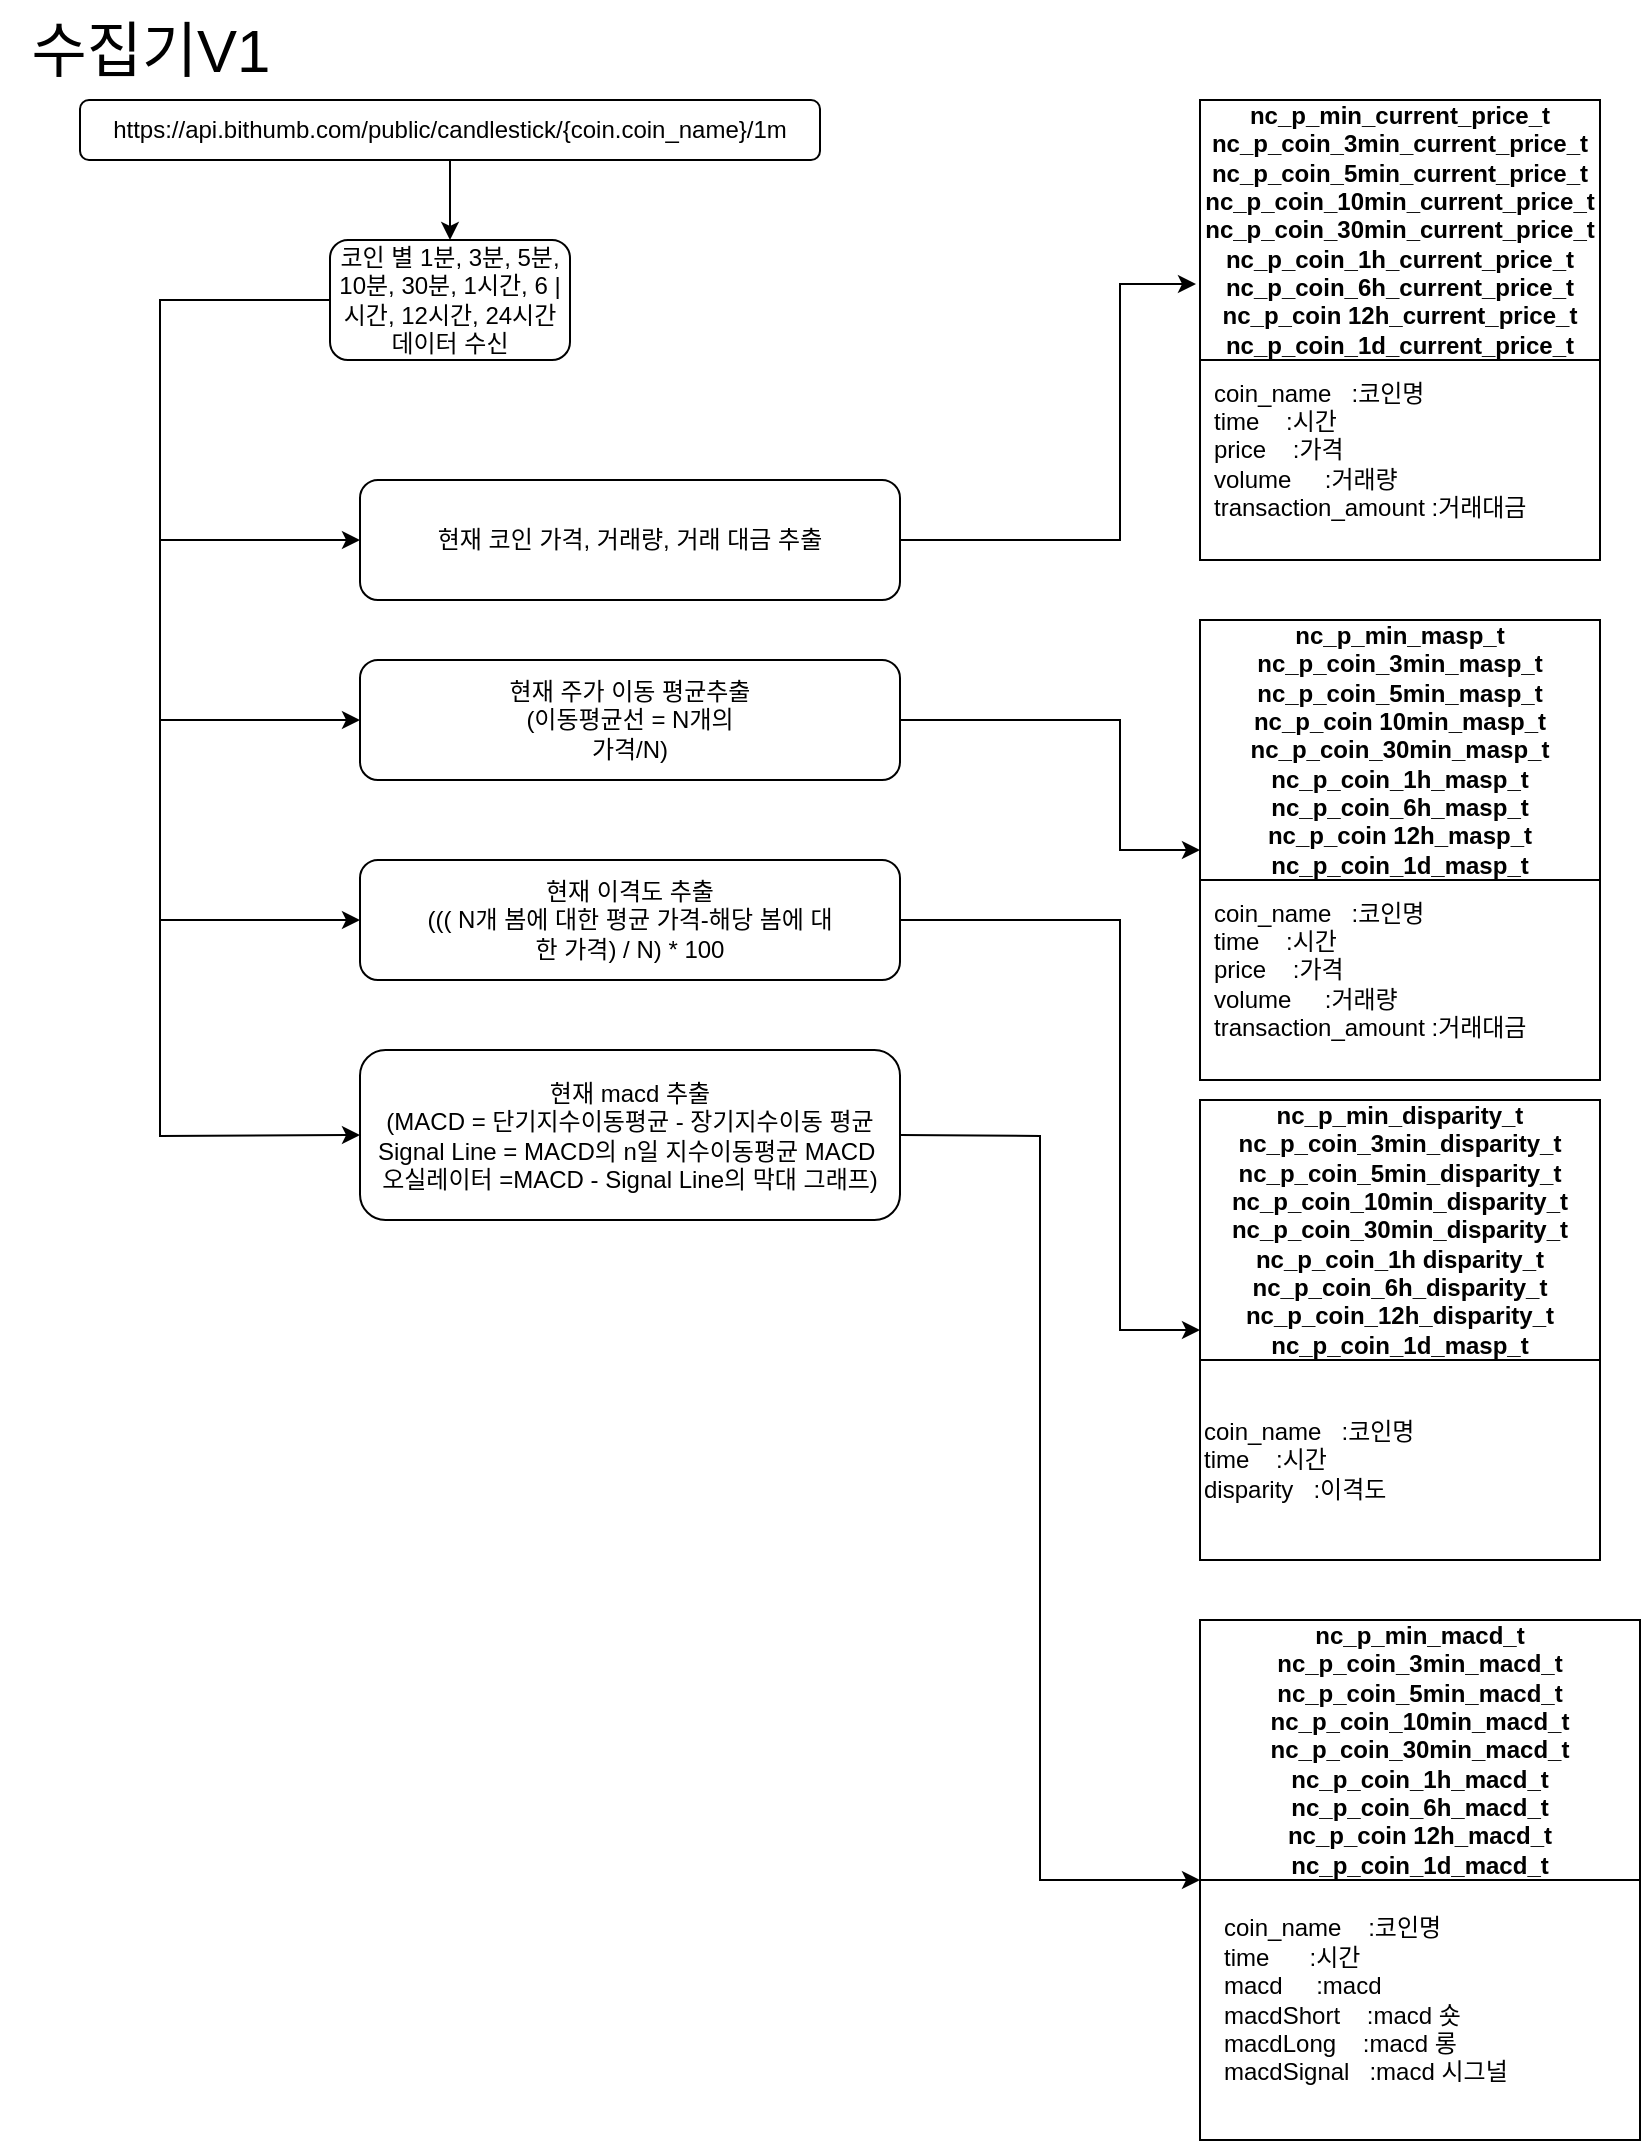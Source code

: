 <mxfile version="21.2.9" type="github" pages="3">
  <diagram id="C5RBs43oDa-KdzZeNtuy" name="Page-1">
    <mxGraphModel dx="1434" dy="796" grid="1" gridSize="10" guides="1" tooltips="1" connect="1" arrows="1" fold="1" page="1" pageScale="1" pageWidth="827" pageHeight="1169" math="0" shadow="0">
      <root>
        <mxCell id="WIyWlLk6GJQsqaUBKTNV-0" />
        <mxCell id="WIyWlLk6GJQsqaUBKTNV-1" parent="WIyWlLk6GJQsqaUBKTNV-0" />
        <mxCell id="LfgiUwp_R-64w-xYoYRU-2" value="&lt;font style=&quot;font-size: 30px;&quot;&gt;수집기V1&lt;/font&gt;" style="text;html=1;align=center;verticalAlign=middle;resizable=0;points=[];autosize=1;strokeColor=none;fillColor=none;" vertex="1" parent="WIyWlLk6GJQsqaUBKTNV-1">
          <mxGeometry width="150" height="50" as="geometry" />
        </mxCell>
        <mxCell id="LfgiUwp_R-64w-xYoYRU-3" value="https://api.bithumb.com/public/candlestick/{coin.coin_name}/1m" style="rounded=1;whiteSpace=wrap;html=1;" vertex="1" parent="WIyWlLk6GJQsqaUBKTNV-1">
          <mxGeometry x="40" y="50" width="370" height="30" as="geometry" />
        </mxCell>
        <mxCell id="LfgiUwp_R-64w-xYoYRU-4" value="코인 별 1분, 3분, 5분, 10분, 30분, 1시간, 6 |시간, 12시간, 24시간 데이터 수신" style="rounded=1;whiteSpace=wrap;html=1;" vertex="1" parent="WIyWlLk6GJQsqaUBKTNV-1">
          <mxGeometry x="165" y="120" width="120" height="60" as="geometry" />
        </mxCell>
        <mxCell id="LfgiUwp_R-64w-xYoYRU-5" value="현재 코인 가격, 거래량, 거래 대금 추출" style="rounded=1;whiteSpace=wrap;html=1;" vertex="1" parent="WIyWlLk6GJQsqaUBKTNV-1">
          <mxGeometry x="180" y="240" width="270" height="60" as="geometry" />
        </mxCell>
        <mxCell id="LfgiUwp_R-64w-xYoYRU-6" value="&lt;div&gt;현재 주가 이동 평균추출&lt;/div&gt;&lt;div&gt;(이동평균선 = N개의&lt;/div&gt;&lt;div&gt;가격/N)&lt;/div&gt;" style="rounded=1;whiteSpace=wrap;html=1;" vertex="1" parent="WIyWlLk6GJQsqaUBKTNV-1">
          <mxGeometry x="180" y="330" width="270" height="60" as="geometry" />
        </mxCell>
        <mxCell id="LfgiUwp_R-64w-xYoYRU-7" value="&lt;div&gt;현재 이격도 추출&lt;/div&gt;&lt;div&gt;((( N개 봄에 대한 평균 가격-해당 봄에 대&lt;/div&gt;&lt;div&gt;한 가격) / N) * 100&lt;/div&gt;" style="rounded=1;whiteSpace=wrap;html=1;" vertex="1" parent="WIyWlLk6GJQsqaUBKTNV-1">
          <mxGeometry x="180" y="430" width="270" height="60" as="geometry" />
        </mxCell>
        <mxCell id="LfgiUwp_R-64w-xYoYRU-8" value="&lt;div&gt;현재 macd 추출&lt;/div&gt;&lt;div&gt;(MACD = 단기지수이동평균 - 장기지수이동 평균&lt;/div&gt;&lt;div&gt;Signal Line = MACD의 n일 지수이동평균 MACD&amp;nbsp;&lt;/div&gt;&lt;div&gt;오실레이터 =&lt;span style=&quot;background-color: initial;&quot;&gt;MACD - Signal Line의 막대 그래프)&lt;/span&gt;&lt;/div&gt;" style="rounded=1;whiteSpace=wrap;html=1;" vertex="1" parent="WIyWlLk6GJQsqaUBKTNV-1">
          <mxGeometry x="180" y="525" width="270" height="85" as="geometry" />
        </mxCell>
        <mxCell id="LfgiUwp_R-64w-xYoYRU-9" value="&lt;div&gt;nc_p_min_current_price_t nc_p_coin_3min_current_price_t&lt;/div&gt;&lt;div&gt;nc_p_coin_5min_current_price_t&lt;/div&gt;&lt;div&gt;nc_p_coin_10min_current_price_t&lt;/div&gt;&lt;div&gt;nc_p_coin_30min_current_price_t&lt;/div&gt;&lt;div&gt;nc_p_coin_1h_current_price_t&lt;/div&gt;&lt;div&gt;nc_p_coin_6h_current_price_t&lt;/div&gt;&lt;div&gt;nc_p_coin 12h_current_price_t&lt;/div&gt;&lt;div&gt;nc_p_coin_1d_current_price_t&lt;/div&gt;" style="swimlane;whiteSpace=wrap;html=1;startSize=130;" vertex="1" parent="WIyWlLk6GJQsqaUBKTNV-1">
          <mxGeometry x="600" y="50" width="200" height="230" as="geometry" />
        </mxCell>
        <mxCell id="LfgiUwp_R-64w-xYoYRU-10" value="&lt;div&gt;coin_name &lt;span style=&quot;white-space: pre;&quot;&gt;	&lt;/span&gt;&lt;span style=&quot;white-space: pre;&quot;&gt;	&lt;/span&gt;:&lt;span style=&quot;background-color: initial;&quot;&gt;코인명&lt;/span&gt;&lt;/div&gt;&lt;div&gt;time&amp;nbsp;&lt;span style=&quot;white-space: pre;&quot;&gt;	&lt;/span&gt;&lt;span style=&quot;white-space: pre;&quot;&gt;	&lt;/span&gt;&lt;span style=&quot;white-space: pre;&quot;&gt;	&lt;/span&gt;:&lt;span style=&quot;background-color: initial;&quot;&gt;시간&lt;/span&gt;&lt;/div&gt;&lt;div&gt;price &lt;span style=&quot;white-space: pre;&quot;&gt;	&lt;/span&gt;&lt;span style=&quot;white-space: pre;&quot;&gt;	&lt;/span&gt;&lt;span style=&quot;white-space: pre;&quot;&gt;	&lt;/span&gt;:가격&lt;/div&gt;&lt;div&gt;volume&amp;nbsp; &lt;span style=&quot;white-space: pre;&quot;&gt;	&lt;/span&gt;&lt;span style=&quot;white-space: pre;&quot;&gt;	&lt;/span&gt;&lt;span style=&quot;white-space: pre;&quot;&gt;	&lt;/span&gt;:거래량&lt;/div&gt;&lt;div&gt;transaction_amount :거래대금&amp;nbsp;&lt;/div&gt;" style="text;html=1;align=left;verticalAlign=middle;resizable=0;points=[];autosize=1;strokeColor=none;fillColor=none;" vertex="1" parent="LfgiUwp_R-64w-xYoYRU-9">
          <mxGeometry x="5" y="130" width="190" height="90" as="geometry" />
        </mxCell>
        <mxCell id="LfgiUwp_R-64w-xYoYRU-11" value="&lt;div&gt;nc_p_min_masp_t&lt;/div&gt;&lt;div&gt;nc_p_coin_3min_masp_t&lt;/div&gt;&lt;div&gt;nc_p_coin_5min_masp_t&lt;/div&gt;&lt;div&gt;nc_p_coin 10min_masp_t&lt;/div&gt;&lt;div&gt;nc_p_coin_30min_masp_t&lt;/div&gt;&lt;div&gt;nc_p_coin_1h_masp_t&lt;/div&gt;&lt;div&gt;nc_p_coin_6h_masp_t&lt;/div&gt;&lt;div&gt;nc_p_coin 12h_masp_t&lt;/div&gt;&lt;div&gt;nc_p_coin_1d_masp_t&lt;/div&gt;" style="swimlane;whiteSpace=wrap;html=1;startSize=130;" vertex="1" parent="WIyWlLk6GJQsqaUBKTNV-1">
          <mxGeometry x="600" y="310" width="200" height="230" as="geometry" />
        </mxCell>
        <mxCell id="LfgiUwp_R-64w-xYoYRU-12" value="&lt;div&gt;coin_name &lt;span style=&quot;white-space: pre;&quot;&gt;	&lt;/span&gt;&lt;span style=&quot;white-space: pre;&quot;&gt;	&lt;/span&gt;:&lt;span style=&quot;background-color: initial;&quot;&gt;코인명&lt;/span&gt;&lt;/div&gt;&lt;div&gt;time&amp;nbsp;&lt;span style=&quot;white-space: pre;&quot;&gt;	&lt;/span&gt;&lt;span style=&quot;white-space: pre;&quot;&gt;	&lt;/span&gt;&lt;span style=&quot;white-space: pre;&quot;&gt;	&lt;/span&gt;:&lt;span style=&quot;background-color: initial;&quot;&gt;시간&lt;/span&gt;&lt;/div&gt;&lt;div&gt;price &lt;span style=&quot;white-space: pre;&quot;&gt;	&lt;/span&gt;&lt;span style=&quot;white-space: pre;&quot;&gt;	&lt;/span&gt;&lt;span style=&quot;white-space: pre;&quot;&gt;	&lt;/span&gt;:가격&lt;/div&gt;&lt;div&gt;volume&amp;nbsp; &lt;span style=&quot;white-space: pre;&quot;&gt;	&lt;/span&gt;&lt;span style=&quot;white-space: pre;&quot;&gt;	&lt;/span&gt;&lt;span style=&quot;white-space: pre;&quot;&gt;	&lt;/span&gt;:거래량&lt;/div&gt;&lt;div&gt;transaction_amount :거래대금&amp;nbsp;&lt;/div&gt;" style="text;html=1;align=left;verticalAlign=middle;resizable=0;points=[];autosize=1;strokeColor=none;fillColor=none;" vertex="1" parent="LfgiUwp_R-64w-xYoYRU-11">
          <mxGeometry x="5" y="130" width="190" height="90" as="geometry" />
        </mxCell>
        <mxCell id="LfgiUwp_R-64w-xYoYRU-13" value="&lt;div&gt;nc_p_min_disparity_t&lt;/div&gt;&lt;div&gt;nc_p_coin_3min_disparity_t&lt;/div&gt;&lt;div&gt;nc_p_coin_5min_disparity_t&lt;/div&gt;&lt;div&gt;nc_p_coin_10min_disparity_t&lt;/div&gt;&lt;div&gt;nc_p_coin_30min_disparity_t&lt;/div&gt;&lt;div&gt;nc_p_coin_1h disparity_t&lt;/div&gt;&lt;div&gt;nc_p_coin_6h_disparity_t&lt;/div&gt;&lt;div&gt;nc_p_coin_12h_disparity_t&lt;/div&gt;&lt;div&gt;nc_p_coin_1d_masp_t&lt;/div&gt;" style="swimlane;whiteSpace=wrap;html=1;startSize=130;" vertex="1" parent="WIyWlLk6GJQsqaUBKTNV-1">
          <mxGeometry x="600" y="550" width="200" height="230" as="geometry" />
        </mxCell>
        <mxCell id="LfgiUwp_R-64w-xYoYRU-14" value="&lt;div&gt;coin_name &lt;span style=&quot;white-space: pre;&quot;&gt;	&lt;/span&gt;&lt;span style=&quot;white-space: pre;&quot;&gt;	&lt;/span&gt;:&lt;span style=&quot;background-color: initial;&quot;&gt;코인명&lt;/span&gt;&lt;/div&gt;&lt;div&gt;time&amp;nbsp;&lt;span style=&quot;white-space: pre;&quot;&gt;	&lt;/span&gt;&lt;span style=&quot;white-space: pre;&quot;&gt;	&lt;/span&gt;&lt;span style=&quot;white-space: pre;&quot;&gt;	&lt;/span&gt;:&lt;span style=&quot;background-color: initial;&quot;&gt;시간&lt;/span&gt;&lt;/div&gt;&lt;div&gt;disparity&lt;span style=&quot;white-space: pre;&quot;&gt;	&lt;/span&gt;&lt;span style=&quot;white-space: pre;&quot;&gt;	&lt;/span&gt;&lt;span style=&quot;white-space: pre;&quot;&gt;	&lt;/span&gt;:이격도&lt;/div&gt;" style="text;html=1;align=left;verticalAlign=middle;resizable=0;points=[];autosize=1;strokeColor=none;fillColor=none;" vertex="1" parent="WIyWlLk6GJQsqaUBKTNV-1">
          <mxGeometry x="600" y="700" width="170" height="60" as="geometry" />
        </mxCell>
        <mxCell id="LfgiUwp_R-64w-xYoYRU-15" value="&lt;div&gt;nc_p_min_macd_t nc_p_coin_3min_macd_t&lt;/div&gt;&lt;div&gt;nc_p_coin_5min_macd_t&lt;/div&gt;&lt;div&gt;nc_p_coin_10min_macd_t&lt;/div&gt;&lt;div&gt;nc_p_coin_30min_macd_t&lt;/div&gt;&lt;div&gt;nc_p_coin_1h_macd_t&lt;/div&gt;&lt;div&gt;nc_p_coin_6h_macd_t&lt;/div&gt;&lt;div&gt;nc_p_coin 12h_macd_t&lt;/div&gt;&lt;div&gt;nc_p_coin_1d_macd_t&lt;/div&gt;" style="swimlane;whiteSpace=wrap;html=1;startSize=130;" vertex="1" parent="WIyWlLk6GJQsqaUBKTNV-1">
          <mxGeometry x="600" y="810" width="220" height="260" as="geometry" />
        </mxCell>
        <mxCell id="LfgiUwp_R-64w-xYoYRU-16" value="&lt;div&gt;coin_name &lt;span style=&quot;white-space: pre;&quot;&gt;	&lt;/span&gt;&lt;span style=&quot;white-space: pre;&quot;&gt;	&lt;/span&gt;&lt;span style=&quot;&quot;&gt;	&lt;/span&gt;&lt;span style=&quot;&quot;&gt;	&lt;/span&gt;&lt;span style=&quot;&quot;&gt;	&lt;/span&gt;&lt;span style=&quot;&quot;&gt;	&lt;/span&gt;:&lt;span style=&quot;background-color: initial;&quot;&gt;코인명&lt;/span&gt;&lt;/div&gt;&lt;div&gt;time&amp;nbsp;&lt;span style=&quot;&quot;&gt;	&lt;span style=&quot;white-space: pre;&quot;&gt;	&lt;/span&gt;&lt;span style=&quot;white-space: pre;&quot;&gt;	&lt;/span&gt;&lt;span style=&quot;white-space: pre;&quot;&gt;	&lt;/span&gt;&lt;span style=&quot;&quot;&gt;	&lt;/span&gt;&lt;span style=&quot;&quot;&gt;	&lt;/span&gt;&lt;span style=&quot;&quot;&gt;	&lt;/span&gt;&lt;/span&gt;&lt;span style=&quot;&quot;&gt;	&lt;/span&gt;&lt;span style=&quot;&quot;&gt;	&lt;/span&gt;:&lt;span style=&quot;background-color: initial;&quot;&gt;시간&lt;/span&gt;&lt;/div&gt;&lt;div&gt;macd&lt;span style=&quot;&quot;&gt;	&lt;span style=&quot;white-space: pre;&quot;&gt;	&lt;/span&gt;&lt;span style=&quot;white-space: pre;&quot;&gt;	&lt;/span&gt;&lt;span style=&quot;white-space: pre;&quot;&gt;	&lt;/span&gt;&lt;span style=&quot;&quot;&gt;	&lt;/span&gt;&lt;span style=&quot;&quot;&gt;	&lt;/span&gt;&lt;span style=&quot;&quot;&gt;	&lt;/span&gt;&lt;/span&gt;&lt;span style=&quot;&quot;&gt;	&lt;/span&gt;&lt;span style=&quot;&quot;&gt;	&lt;/span&gt;:macd&lt;/div&gt;&lt;div&gt;macdShort &lt;span style=&quot;white-space: pre;&quot;&gt;	&lt;/span&gt;&lt;span style=&quot;white-space: pre;&quot;&gt;	&lt;/span&gt;&amp;nbsp;:macd 숏&amp;nbsp;&lt;span style=&quot;&quot;&gt;	&lt;/span&gt;&lt;span style=&quot;&quot;&gt;	&lt;/span&gt;&amp;nbsp;&lt;/div&gt;&lt;div&gt;&lt;span style=&quot;background-color: initial;&quot;&gt;macdLong &lt;span style=&quot;white-space: pre;&quot;&gt;	&lt;/span&gt;&lt;span style=&quot;white-space: pre;&quot;&gt;	&lt;/span&gt;&amp;nbsp;:macd 롱&lt;/span&gt;&lt;/div&gt;&lt;div&gt;macdSignal&lt;span style=&quot;white-space: pre;&quot;&gt;	&lt;/span&gt;&lt;span style=&quot;white-space: pre;&quot;&gt;	&lt;/span&gt;&amp;nbsp;:macd 시그널&lt;br&gt;&lt;/div&gt;" style="text;html=1;align=left;verticalAlign=middle;resizable=0;points=[];autosize=1;strokeColor=none;fillColor=none;" vertex="1" parent="LfgiUwp_R-64w-xYoYRU-15">
          <mxGeometry x="10" y="140" width="210" height="100" as="geometry" />
        </mxCell>
        <mxCell id="LfgiUwp_R-64w-xYoYRU-18" value="" style="endArrow=classic;html=1;rounded=0;exitX=0.5;exitY=1;exitDx=0;exitDy=0;" edge="1" parent="WIyWlLk6GJQsqaUBKTNV-1" source="LfgiUwp_R-64w-xYoYRU-3" target="LfgiUwp_R-64w-xYoYRU-4">
          <mxGeometry width="50" height="50" relative="1" as="geometry">
            <mxPoint x="390" y="440" as="sourcePoint" />
            <mxPoint x="440" y="390" as="targetPoint" />
          </mxGeometry>
        </mxCell>
        <mxCell id="LfgiUwp_R-64w-xYoYRU-19" value="" style="endArrow=classic;html=1;rounded=0;exitX=0;exitY=0.5;exitDx=0;exitDy=0;entryX=0;entryY=0.5;entryDx=0;entryDy=0;" edge="1" parent="WIyWlLk6GJQsqaUBKTNV-1" source="LfgiUwp_R-64w-xYoYRU-4" target="LfgiUwp_R-64w-xYoYRU-8">
          <mxGeometry width="50" height="50" relative="1" as="geometry">
            <mxPoint x="390" y="440" as="sourcePoint" />
            <mxPoint x="440" y="390" as="targetPoint" />
            <Array as="points">
              <mxPoint x="80" y="150" />
              <mxPoint x="80" y="568" />
            </Array>
          </mxGeometry>
        </mxCell>
        <mxCell id="LfgiUwp_R-64w-xYoYRU-20" value="" style="endArrow=classic;html=1;rounded=0;entryX=0;entryY=0.5;entryDx=0;entryDy=0;" edge="1" parent="WIyWlLk6GJQsqaUBKTNV-1" target="LfgiUwp_R-64w-xYoYRU-5">
          <mxGeometry width="50" height="50" relative="1" as="geometry">
            <mxPoint x="80" y="270" as="sourcePoint" />
            <mxPoint x="440" y="390" as="targetPoint" />
          </mxGeometry>
        </mxCell>
        <mxCell id="LfgiUwp_R-64w-xYoYRU-21" value="" style="endArrow=classic;html=1;rounded=0;entryX=0;entryY=0.5;entryDx=0;entryDy=0;" edge="1" parent="WIyWlLk6GJQsqaUBKTNV-1" target="LfgiUwp_R-64w-xYoYRU-6">
          <mxGeometry width="50" height="50" relative="1" as="geometry">
            <mxPoint x="80" y="360" as="sourcePoint" />
            <mxPoint x="440" y="390" as="targetPoint" />
          </mxGeometry>
        </mxCell>
        <mxCell id="LfgiUwp_R-64w-xYoYRU-22" value="" style="endArrow=classic;html=1;rounded=0;entryX=0;entryY=0.5;entryDx=0;entryDy=0;" edge="1" parent="WIyWlLk6GJQsqaUBKTNV-1" target="LfgiUwp_R-64w-xYoYRU-7">
          <mxGeometry width="50" height="50" relative="1" as="geometry">
            <mxPoint x="80" y="460" as="sourcePoint" />
            <mxPoint x="440" y="390" as="targetPoint" />
          </mxGeometry>
        </mxCell>
        <mxCell id="LfgiUwp_R-64w-xYoYRU-23" value="" style="endArrow=classic;html=1;rounded=0;entryX=-0.01;entryY=0.4;entryDx=0;entryDy=0;entryPerimeter=0;exitX=1;exitY=0.5;exitDx=0;exitDy=0;" edge="1" parent="WIyWlLk6GJQsqaUBKTNV-1" source="LfgiUwp_R-64w-xYoYRU-5" target="LfgiUwp_R-64w-xYoYRU-9">
          <mxGeometry width="50" height="50" relative="1" as="geometry">
            <mxPoint x="390" y="440" as="sourcePoint" />
            <mxPoint x="440" y="390" as="targetPoint" />
            <Array as="points">
              <mxPoint x="560" y="270" />
              <mxPoint x="560" y="142" />
            </Array>
          </mxGeometry>
        </mxCell>
        <mxCell id="LfgiUwp_R-64w-xYoYRU-24" value="" style="endArrow=classic;html=1;rounded=0;entryX=0;entryY=0.5;entryDx=0;entryDy=0;exitX=1;exitY=0.5;exitDx=0;exitDy=0;" edge="1" parent="WIyWlLk6GJQsqaUBKTNV-1" source="LfgiUwp_R-64w-xYoYRU-6" target="LfgiUwp_R-64w-xYoYRU-11">
          <mxGeometry width="50" height="50" relative="1" as="geometry">
            <mxPoint x="390" y="440" as="sourcePoint" />
            <mxPoint x="440" y="390" as="targetPoint" />
            <Array as="points">
              <mxPoint x="560" y="360" />
              <mxPoint x="560" y="425" />
            </Array>
          </mxGeometry>
        </mxCell>
        <mxCell id="LfgiUwp_R-64w-xYoYRU-25" value="" style="endArrow=classic;html=1;rounded=0;entryX=0;entryY=0.5;entryDx=0;entryDy=0;exitX=1;exitY=0.5;exitDx=0;exitDy=0;" edge="1" parent="WIyWlLk6GJQsqaUBKTNV-1" source="LfgiUwp_R-64w-xYoYRU-7" target="LfgiUwp_R-64w-xYoYRU-13">
          <mxGeometry width="50" height="50" relative="1" as="geometry">
            <mxPoint x="390" y="440" as="sourcePoint" />
            <mxPoint x="440" y="390" as="targetPoint" />
            <Array as="points">
              <mxPoint x="560" y="460" />
              <mxPoint x="560" y="665" />
            </Array>
          </mxGeometry>
        </mxCell>
        <mxCell id="LfgiUwp_R-64w-xYoYRU-26" value="" style="endArrow=classic;html=1;rounded=0;entryX=0;entryY=0.5;entryDx=0;entryDy=0;exitX=1;exitY=0.5;exitDx=0;exitDy=0;" edge="1" parent="WIyWlLk6GJQsqaUBKTNV-1" source="LfgiUwp_R-64w-xYoYRU-8" target="LfgiUwp_R-64w-xYoYRU-15">
          <mxGeometry width="50" height="50" relative="1" as="geometry">
            <mxPoint x="390" y="740" as="sourcePoint" />
            <mxPoint x="440" y="690" as="targetPoint" />
            <Array as="points">
              <mxPoint x="520" y="568" />
              <mxPoint x="520" y="940" />
            </Array>
          </mxGeometry>
        </mxCell>
      </root>
    </mxGraphModel>
  </diagram>
  <diagram id="HafkZLz3MlrtWq2J5H5v" name="페이지-2">
    <mxGraphModel dx="1434" dy="796" grid="1" gridSize="10" guides="1" tooltips="1" connect="1" arrows="1" fold="1" page="1" pageScale="1" pageWidth="827" pageHeight="1169" math="0" shadow="0">
      <root>
        <mxCell id="0" />
        <mxCell id="1" parent="0" />
        <mxCell id="vPSfPbEHJsvblIJYVWXg-1" value="&lt;font style=&quot;font-size: 30px;&quot;&gt;﻿수집기V2&lt;/font&gt;" style="text;html=1;align=center;verticalAlign=middle;resizable=0;points=[];autosize=1;strokeColor=none;fillColor=none;" vertex="1" parent="1">
          <mxGeometry width="150" height="50" as="geometry" />
        </mxCell>
        <mxCell id="vPSfPbEHJsvblIJYVWXg-9" value="" style="edgeStyle=orthogonalEdgeStyle;rounded=0;orthogonalLoop=1;jettySize=auto;html=1;" edge="1" parent="1" source="vPSfPbEHJsvblIJYVWXg-2" target="vPSfPbEHJsvblIJYVWXg-3">
          <mxGeometry relative="1" as="geometry" />
        </mxCell>
        <mxCell id="vPSfPbEHJsvblIJYVWXg-2" value="https://api.bithumb.com/public/candlestick/{coin.coin_name}/1m" style="rounded=1;whiteSpace=wrap;html=1;" vertex="1" parent="1">
          <mxGeometry x="40" y="60" width="340" height="30" as="geometry" />
        </mxCell>
        <mxCell id="vPSfPbEHJsvblIJYVWXg-3" value="코인 별 1분, 3분, 5분, 10분, 30분, 1시간, 6시간, 12시간, 24시간 데이터 수신" style="rounded=1;whiteSpace=wrap;html=1;" vertex="1" parent="1">
          <mxGeometry x="150" y="120" width="120" height="60" as="geometry" />
        </mxCell>
        <mxCell id="vPSfPbEHJsvblIJYVWXg-4" value="&lt;div&gt;현재 코인 시가, 종가, 고가, 저가, 거래량, 거&lt;span style=&quot;background-color: initial;&quot;&gt;래 대금 추출&lt;/span&gt;&lt;/div&gt;" style="rounded=1;whiteSpace=wrap;html=1;" vertex="1" parent="1">
          <mxGeometry x="130" y="240" width="160" height="60" as="geometry" />
        </mxCell>
        <mxCell id="vPSfPbEHJsvblIJYVWXg-5" value="&lt;div&gt;nc_p_coin_min_current_price_t&lt;/div&gt;&lt;div&gt;nc_p_coin_3min_current_price_t&lt;/div&gt;&lt;div&gt;nc_p_coin_5min_current_price_t&lt;/div&gt;&lt;div&gt;|nc_p_coin_10min_current_price_t&lt;/div&gt;&lt;div&gt;|nc_p_coin_30min_current_price_t&lt;/div&gt;&lt;div&gt;nc_p_coin_1h_current_price_t&lt;/div&gt;&lt;div&gt;nc_p_coin_6h_current_price_t&lt;/div&gt;&lt;div&gt;nc_p_coin_12h_current_price_t&lt;/div&gt;&lt;div&gt;nc_p_coin_1d_current_price_t&lt;/div&gt;" style="swimlane;whiteSpace=wrap;html=1;startSize=140;" vertex="1" parent="1">
          <mxGeometry x="570" y="90" width="200" height="270" as="geometry" />
        </mxCell>
        <mxCell id="vPSfPbEHJsvblIJYVWXg-6" value="&lt;div&gt;coin_name&lt;span style=&quot;white-space: pre;&quot;&gt;	&lt;/span&gt;&lt;span style=&quot;white-space: pre;&quot;&gt;	&lt;/span&gt;:코인 명&lt;/div&gt;&lt;div&gt;&lt;span style=&quot;background-color: initial;&quot;&gt;Stime&lt;span style=&quot;white-space: pre;&quot;&gt;	&lt;/span&gt;&lt;span style=&quot;white-space: pre;&quot;&gt;	&lt;/span&gt;&lt;span style=&quot;white-space: pre;&quot;&gt;	&lt;/span&gt;:&lt;/span&gt;&lt;span style=&quot;background-color: initial;&quot;&gt;시간&lt;/span&gt;&lt;/div&gt;&lt;div&gt;Open&lt;span style=&quot;white-space: pre;&quot;&gt;	&lt;/span&gt;&lt;span style=&quot;white-space: pre;&quot;&gt;	&lt;/span&gt;&lt;span style=&quot;white-space: pre;&quot;&gt;	&lt;/span&gt;:&lt;span style=&quot;background-color: initial;&quot;&gt;시가&lt;/span&gt;&lt;/div&gt;&lt;div&gt;Close&lt;span style=&quot;white-space: pre;&quot;&gt;	&lt;/span&gt;&lt;span style=&quot;white-space: pre;&quot;&gt;	&lt;/span&gt;&lt;span style=&quot;white-space: pre;&quot;&gt;	&lt;/span&gt;:&lt;span style=&quot;background-color: initial;&quot;&gt;종가&lt;/span&gt;&lt;/div&gt;&lt;div&gt;High&lt;span style=&quot;white-space: pre;&quot;&gt;	&lt;/span&gt;&lt;span style=&quot;white-space: pre;&quot;&gt;	&lt;/span&gt;&lt;span style=&quot;white-space: pre;&quot;&gt;	&lt;/span&gt;&lt;span style=&quot;white-space: pre;&quot;&gt;	&lt;/span&gt;:&lt;span style=&quot;background-color: initial;&quot;&gt;고가&lt;/span&gt;&lt;/div&gt;&lt;div&gt;Low&lt;span style=&quot;white-space: pre;&quot;&gt;	&lt;/span&gt;&lt;span style=&quot;white-space: pre;&quot;&gt;	&lt;/span&gt;&lt;span style=&quot;white-space: pre;&quot;&gt;	&lt;/span&gt;&lt;span style=&quot;white-space: pre;&quot;&gt;	&lt;/span&gt;:&lt;span style=&quot;background-color: initial;&quot;&gt;저가&lt;/span&gt;&lt;/div&gt;&lt;div&gt;Volume&lt;span style=&quot;white-space: pre;&quot;&gt;	&lt;/span&gt;&lt;span style=&quot;white-space: pre;&quot;&gt;	&lt;/span&gt;&lt;span style=&quot;white-space: pre;&quot;&gt;	&lt;/span&gt;:&lt;span style=&quot;background-color: initial;&quot;&gt;거래량&lt;/span&gt;&lt;/div&gt;&lt;div&gt;transaction amount ::거래대금&lt;/div&gt;" style="text;html=1;align=left;verticalAlign=middle;resizable=0;points=[];autosize=1;strokeColor=none;fillColor=none;" vertex="1" parent="1">
          <mxGeometry x="580" y="228" width="180" height="130" as="geometry" />
        </mxCell>
        <mxCell id="vPSfPbEHJsvblIJYVWXg-7" value="" style="endArrow=classic;html=1;rounded=0;entryX=0;entryY=0.5;entryDx=0;entryDy=0;exitX=0;exitY=0.5;exitDx=0;exitDy=0;" edge="1" parent="1" source="vPSfPbEHJsvblIJYVWXg-3" target="vPSfPbEHJsvblIJYVWXg-4">
          <mxGeometry width="50" height="50" relative="1" as="geometry">
            <mxPoint x="110" y="170" as="sourcePoint" />
            <mxPoint x="520" y="100" as="targetPoint" />
            <Array as="points">
              <mxPoint x="80" y="150" />
              <mxPoint x="80" y="270" />
            </Array>
          </mxGeometry>
        </mxCell>
        <mxCell id="vPSfPbEHJsvblIJYVWXg-8" value="" style="endArrow=classic;html=1;rounded=0;exitX=0.5;exitY=1;exitDx=0;exitDy=0;entryX=0.5;entryY=0;entryDx=0;entryDy=0;" edge="1" parent="1" source="vPSfPbEHJsvblIJYVWXg-2" target="vPSfPbEHJsvblIJYVWXg-3">
          <mxGeometry width="50" height="50" relative="1" as="geometry">
            <mxPoint x="470" y="150" as="sourcePoint" />
            <mxPoint x="520" y="100" as="targetPoint" />
          </mxGeometry>
        </mxCell>
        <mxCell id="vPSfPbEHJsvblIJYVWXg-10" value="" style="endArrow=classic;html=1;rounded=0;exitX=1;exitY=0.5;exitDx=0;exitDy=0;entryX=0;entryY=0.5;entryDx=0;entryDy=0;" edge="1" parent="1" source="vPSfPbEHJsvblIJYVWXg-4" target="vPSfPbEHJsvblIJYVWXg-5">
          <mxGeometry width="50" height="50" relative="1" as="geometry">
            <mxPoint x="470" y="150" as="sourcePoint" />
            <mxPoint x="520" y="100" as="targetPoint" />
            <Array as="points">
              <mxPoint x="400" y="270" />
              <mxPoint x="400" y="225" />
            </Array>
          </mxGeometry>
        </mxCell>
      </root>
    </mxGraphModel>
  </diagram>
  <diagram id="Ip6RC1hUQ018-32-bPcB" name="페이지-3">
    <mxGraphModel dx="1434" dy="796" grid="1" gridSize="10" guides="1" tooltips="1" connect="1" arrows="1" fold="1" page="1" pageScale="1" pageWidth="827" pageHeight="1169" math="0" shadow="0">
      <root>
        <mxCell id="0" />
        <mxCell id="1" parent="0" />
        <mxCell id="4Epe9ra23bm6ymHrPzO7-1" value="&lt;div&gt;nc_p_min_current_price_t nc_p_coin_3min_current_price_t&lt;/div&gt;&lt;div&gt;nc_p_coin_5min_current_price_t&lt;/div&gt;&lt;div&gt;nc_p_coin_10min_current_price_t&lt;/div&gt;&lt;div&gt;nc_p_coin_30min_current_price_t&lt;/div&gt;&lt;div&gt;nc_p_coin_1h_current_price_t&lt;/div&gt;&lt;div&gt;nc_p_coin_6h_current_price_t&lt;/div&gt;&lt;div&gt;nc_p_coin 12h_current_price_t&lt;/div&gt;&lt;div&gt;nc_p_coin_1d_current_price_t&lt;/div&gt;" style="swimlane;whiteSpace=wrap;html=1;startSize=130;" vertex="1" parent="1">
          <mxGeometry x="20" y="80" width="220" height="230" as="geometry" />
        </mxCell>
        <mxCell id="4Epe9ra23bm6ymHrPzO7-2" value="&lt;div&gt;coin_name &lt;span style=&quot;white-space: pre;&quot;&gt;	&lt;/span&gt;&lt;span style=&quot;white-space: pre;&quot;&gt;	&lt;/span&gt;:&lt;span style=&quot;background-color: initial;&quot;&gt;코인명&lt;/span&gt;&lt;/div&gt;&lt;div&gt;time&amp;nbsp;&lt;span style=&quot;white-space: pre;&quot;&gt;	&lt;/span&gt;&lt;span style=&quot;white-space: pre;&quot;&gt;	&lt;/span&gt;&lt;span style=&quot;white-space: pre;&quot;&gt;	&lt;/span&gt;:&lt;span style=&quot;background-color: initial;&quot;&gt;시간&lt;/span&gt;&lt;/div&gt;&lt;div&gt;price &lt;span style=&quot;white-space: pre;&quot;&gt;	&lt;/span&gt;&lt;span style=&quot;white-space: pre;&quot;&gt;	&lt;/span&gt;&lt;span style=&quot;white-space: pre;&quot;&gt;	&lt;/span&gt;:가격&lt;/div&gt;&lt;div&gt;volume&amp;nbsp; &lt;span style=&quot;white-space: pre;&quot;&gt;	&lt;/span&gt;&lt;span style=&quot;white-space: pre;&quot;&gt;	&lt;/span&gt;&lt;span style=&quot;white-space: pre;&quot;&gt;	&lt;/span&gt;:거래량&lt;/div&gt;&lt;div&gt;transaction_amount :거래대금&amp;nbsp;&lt;/div&gt;" style="text;html=1;align=left;verticalAlign=middle;resizable=0;points=[];autosize=1;strokeColor=none;fillColor=none;" vertex="1" parent="4Epe9ra23bm6ymHrPzO7-1">
          <mxGeometry x="5" y="130" width="190" height="90" as="geometry" />
        </mxCell>
        <mxCell id="4Epe9ra23bm6ymHrPzO7-3" value="&lt;div&gt;nc_p_min_masp_t&lt;/div&gt;&lt;div&gt;nc_p_coin_3min_masp_t&lt;/div&gt;&lt;div&gt;nc_p_coin_5min_masp_t&lt;/div&gt;&lt;div&gt;nc_p_coin 10min_masp_t&lt;/div&gt;&lt;div&gt;nc_p_coin_30min_masp_t&lt;/div&gt;&lt;div&gt;nc_p_coin_1h_masp_t&lt;/div&gt;&lt;div&gt;nc_p_coin_6h_masp_t&lt;/div&gt;&lt;div&gt;nc_p_coin 12h_masp_t&lt;/div&gt;&lt;div&gt;nc_p_coin_1d_masp_t&lt;/div&gt;" style="swimlane;whiteSpace=wrap;html=1;startSize=130;" vertex="1" parent="1">
          <mxGeometry x="20" y="330" width="220" height="230" as="geometry" />
        </mxCell>
        <mxCell id="4Epe9ra23bm6ymHrPzO7-4" value="&lt;div&gt;coin_name &lt;span style=&quot;white-space: pre;&quot;&gt;	&lt;/span&gt;&lt;span style=&quot;white-space: pre;&quot;&gt;	&lt;/span&gt;:&lt;span style=&quot;background-color: initial;&quot;&gt;코인명&lt;/span&gt;&lt;/div&gt;&lt;div&gt;time&amp;nbsp;&lt;span style=&quot;white-space: pre;&quot;&gt;	&lt;/span&gt;&lt;span style=&quot;white-space: pre;&quot;&gt;	&lt;/span&gt;&lt;span style=&quot;white-space: pre;&quot;&gt;	&lt;/span&gt;:&lt;span style=&quot;background-color: initial;&quot;&gt;시간&lt;/span&gt;&lt;/div&gt;&lt;div&gt;price &lt;span style=&quot;white-space: pre;&quot;&gt;	&lt;/span&gt;&lt;span style=&quot;white-space: pre;&quot;&gt;	&lt;/span&gt;&lt;span style=&quot;white-space: pre;&quot;&gt;	&lt;/span&gt;:가격&lt;/div&gt;&lt;div&gt;volume&amp;nbsp; &lt;span style=&quot;white-space: pre;&quot;&gt;	&lt;/span&gt;&lt;span style=&quot;white-space: pre;&quot;&gt;	&lt;/span&gt;&lt;span style=&quot;white-space: pre;&quot;&gt;	&lt;/span&gt;:거래량&lt;/div&gt;&lt;div&gt;transaction_amount :거래대금&amp;nbsp;&lt;/div&gt;" style="text;html=1;align=left;verticalAlign=middle;resizable=0;points=[];autosize=1;strokeColor=none;fillColor=none;" vertex="1" parent="4Epe9ra23bm6ymHrPzO7-3">
          <mxGeometry x="5" y="130" width="190" height="90" as="geometry" />
        </mxCell>
        <mxCell id="4Epe9ra23bm6ymHrPzO7-5" value="&lt;div&gt;nc_p_min_disparity_t&lt;/div&gt;&lt;div&gt;nc_p_coin_3min_disparity_t&lt;/div&gt;&lt;div&gt;nc_p_coin_5min_disparity_t&lt;/div&gt;&lt;div&gt;nc_p_coin_10min_disparity_t&lt;/div&gt;&lt;div&gt;nc_p_coin_30min_disparity_t&lt;/div&gt;&lt;div&gt;nc_p_coin_1h disparity_t&lt;/div&gt;&lt;div&gt;nc_p_coin_6h_disparity_t&lt;/div&gt;&lt;div&gt;nc_p_coin_12h_disparity_t&lt;/div&gt;&lt;div&gt;nc_p_coin_1d_masp_t&lt;/div&gt;" style="swimlane;whiteSpace=wrap;html=1;startSize=130;" vertex="1" parent="1">
          <mxGeometry x="20" y="580" width="220" height="230" as="geometry" />
        </mxCell>
        <mxCell id="4Epe9ra23bm6ymHrPzO7-6" value="&lt;div&gt;coin_name &lt;span style=&quot;white-space: pre;&quot;&gt;	&lt;/span&gt;&lt;span style=&quot;white-space: pre;&quot;&gt;	&lt;/span&gt;:&lt;span style=&quot;background-color: initial;&quot;&gt;코인명&lt;/span&gt;&lt;/div&gt;&lt;div&gt;time&amp;nbsp;&lt;span style=&quot;white-space: pre;&quot;&gt;	&lt;/span&gt;&lt;span style=&quot;white-space: pre;&quot;&gt;	&lt;/span&gt;&lt;span style=&quot;white-space: pre;&quot;&gt;	&lt;/span&gt;:&lt;span style=&quot;background-color: initial;&quot;&gt;시간&lt;/span&gt;&lt;/div&gt;&lt;div&gt;disparity&lt;span style=&quot;white-space: pre;&quot;&gt;	&lt;/span&gt;&lt;span style=&quot;white-space: pre;&quot;&gt;	&lt;/span&gt;&lt;span style=&quot;white-space: pre;&quot;&gt;	&lt;/span&gt;:이격도&lt;/div&gt;" style="text;html=1;align=left;verticalAlign=middle;resizable=0;points=[];autosize=1;strokeColor=none;fillColor=none;" vertex="1" parent="1">
          <mxGeometry x="20" y="730" width="170" height="60" as="geometry" />
        </mxCell>
        <mxCell id="4Epe9ra23bm6ymHrPzO7-7" value="&lt;div&gt;nc_p_min_macd_t nc_p_coin_3min_macd_t&lt;/div&gt;&lt;div&gt;nc_p_coin_5min_macd_t&lt;/div&gt;&lt;div&gt;nc_p_coin_10min_macd_t&lt;/div&gt;&lt;div&gt;nc_p_coin_30min_macd_t&lt;/div&gt;&lt;div&gt;nc_p_coin_1h_macd_t&lt;/div&gt;&lt;div&gt;nc_p_coin_6h_macd_t&lt;/div&gt;&lt;div&gt;nc_p_coin 12h_macd_t&lt;/div&gt;&lt;div&gt;nc_p_coin_1d_macd_t&lt;/div&gt;" style="swimlane;whiteSpace=wrap;html=1;startSize=130;" vertex="1" parent="1">
          <mxGeometry x="20" y="830" width="220" height="260" as="geometry" />
        </mxCell>
        <mxCell id="4Epe9ra23bm6ymHrPzO7-8" value="&lt;div&gt;coin_name &lt;span style=&quot;white-space: pre;&quot;&gt;	&lt;/span&gt;&lt;span style=&quot;white-space: pre;&quot;&gt;	&lt;/span&gt;&lt;span style=&quot;&quot;&gt;	&lt;/span&gt;&lt;span style=&quot;&quot;&gt;	&lt;/span&gt;&lt;span style=&quot;&quot;&gt;	&lt;/span&gt;&lt;span style=&quot;&quot;&gt;	&lt;/span&gt;:&lt;span style=&quot;background-color: initial;&quot;&gt;코인명&lt;/span&gt;&lt;/div&gt;&lt;div&gt;time&amp;nbsp;&lt;span style=&quot;&quot;&gt;	&lt;span style=&quot;white-space: pre;&quot;&gt;	&lt;/span&gt;&lt;span style=&quot;white-space: pre;&quot;&gt;	&lt;/span&gt;&lt;span style=&quot;white-space: pre;&quot;&gt;	&lt;/span&gt;&lt;span style=&quot;&quot;&gt;	&lt;/span&gt;&lt;span style=&quot;&quot;&gt;	&lt;/span&gt;&lt;span style=&quot;&quot;&gt;	&lt;/span&gt;&lt;/span&gt;&lt;span style=&quot;&quot;&gt;	&lt;/span&gt;&lt;span style=&quot;&quot;&gt;	&lt;/span&gt;:&lt;span style=&quot;background-color: initial;&quot;&gt;시간&lt;/span&gt;&lt;/div&gt;&lt;div&gt;macd&lt;span style=&quot;&quot;&gt;	&lt;span style=&quot;white-space: pre;&quot;&gt;	&lt;/span&gt;&lt;span style=&quot;white-space: pre;&quot;&gt;	&lt;/span&gt;&lt;span style=&quot;white-space: pre;&quot;&gt;	&lt;/span&gt;&lt;span style=&quot;&quot;&gt;	&lt;/span&gt;&lt;span style=&quot;&quot;&gt;	&lt;/span&gt;&lt;span style=&quot;&quot;&gt;	&lt;/span&gt;&lt;/span&gt;&lt;span style=&quot;&quot;&gt;	&lt;/span&gt;&lt;span style=&quot;&quot;&gt;	&lt;/span&gt;:macd&lt;/div&gt;&lt;div&gt;macdShort &lt;span style=&quot;white-space: pre;&quot;&gt;	&lt;/span&gt;&lt;span style=&quot;white-space: pre;&quot;&gt;	&lt;/span&gt;&amp;nbsp;:macd 숏&amp;nbsp;&lt;span style=&quot;&quot;&gt;	&lt;/span&gt;&lt;span style=&quot;&quot;&gt;	&lt;/span&gt;&amp;nbsp;&lt;/div&gt;&lt;div&gt;&lt;span style=&quot;background-color: initial;&quot;&gt;macdLong &lt;span style=&quot;white-space: pre;&quot;&gt;	&lt;/span&gt;&lt;span style=&quot;white-space: pre;&quot;&gt;	&lt;/span&gt;&amp;nbsp;:macd 롱&lt;/span&gt;&lt;/div&gt;&lt;div&gt;macdSignal&lt;span style=&quot;white-space: pre;&quot;&gt;	&lt;/span&gt;&lt;span style=&quot;white-space: pre;&quot;&gt;	&lt;/span&gt;&amp;nbsp;:macd 시그널&lt;br&gt;&lt;/div&gt;" style="text;html=1;align=left;verticalAlign=middle;resizable=0;points=[];autosize=1;strokeColor=none;fillColor=none;" vertex="1" parent="4Epe9ra23bm6ymHrPzO7-7">
          <mxGeometry x="10" y="140" width="210" height="100" as="geometry" />
        </mxCell>
        <mxCell id="4Epe9ra23bm6ymHrPzO7-9" value="&lt;font style=&quot;font-size: 30px;&quot;&gt;조건탐색 V1&lt;/font&gt;" style="text;html=1;align=center;verticalAlign=middle;resizable=0;points=[];autosize=1;strokeColor=none;fillColor=none;" vertex="1" parent="1">
          <mxGeometry width="190" height="50" as="geometry" />
        </mxCell>
        <mxCell id="4Epe9ra23bm6ymHrPzO7-10" value="현재 사용 조건 가져오기" style="rounded=1;whiteSpace=wrap;html=1;" vertex="1" parent="1">
          <mxGeometry x="322" y="40" width="136" height="30" as="geometry" />
        </mxCell>
        <mxCell id="4Epe9ra23bm6ymHrPzO7-11" value="&lt;div&gt;현재 사용 조건 중 현재 가격 or 거래량 or&amp;nbsp;&lt;/div&gt;&lt;div&gt;거래 대금 조건 존재&amp;nbsp;&lt;/div&gt;" style="rhombus;whiteSpace=wrap;html=1;" vertex="1" parent="1">
          <mxGeometry x="310" y="90" width="160" height="80" as="geometry" />
        </mxCell>
        <mxCell id="4Epe9ra23bm6ymHrPzO7-13" value="&lt;div style=&quot;font-size: 10px;&quot;&gt;&lt;font style=&quot;font-size: 10px;&quot;&gt;주가 범위:&amp;nbsp;&lt;/font&gt;&lt;/div&gt;&lt;div style=&quot;font-size: 10px;&quot;&gt;&lt;font style=&quot;font-size: 10px;&quot;&gt;주가 등락률:&amp;nbsp;&lt;/font&gt;&lt;/div&gt;&lt;div style=&quot;font-size: 10px;&quot;&gt;&lt;font style=&quot;font-size: 10px;&quot;&gt;(( 종목의 종가 - 종목의 과거 종가)&amp;nbsp;&lt;/font&gt;&lt;/div&gt;&lt;div style=&quot;font-size: 10px;&quot;&gt;&lt;span style=&quot;background-color: initial;&quot;&gt;&lt;font style=&quot;font-size: 10px;&quot;&gt;* 종목의 종가 ) / 100&amp;nbsp;&lt;/font&gt;&lt;/span&gt;&lt;/div&gt;&lt;div style=&quot;font-size: 10px;&quot;&gt;&lt;font style=&quot;font-size: 10px;&quot;&gt;&lt;br&gt;&lt;/font&gt;&lt;/div&gt;&lt;div style=&quot;font-size: 10px;&quot;&gt;&lt;font style=&quot;font-size: 10px;&quot;&gt;거래 대금:&lt;/font&gt;&lt;/div&gt;&lt;div style=&quot;font-size: 10px;&quot;&gt;&lt;font style=&quot;font-size: 10px;&quot;&gt;거래량 * 거래 금액 = 거래 대금&lt;/font&gt;&lt;/div&gt;" style="text;html=1;align=left;verticalAlign=middle;resizable=0;points=[];autosize=1;strokeColor=none;fillColor=none;" vertex="1" parent="1">
          <mxGeometry x="647" y="80" width="180" height="100" as="geometry" />
        </mxCell>
        <mxCell id="4Epe9ra23bm6ymHrPzO7-14" value="&lt;div style=&quot;border-color: var(--border-color);&quot;&gt;현재 가격 or 거래량 or&amp;nbsp;&lt;span style=&quot;background-color: initial;&quot;&gt;거래 대금&lt;/span&gt;&lt;span style=&quot;background-color: initial;&quot;&gt;&amp;nbsp;으로 코인 필터&lt;/span&gt;&lt;/div&gt;" style="rounded=1;whiteSpace=wrap;html=1;" vertex="1" parent="1">
          <mxGeometry x="312.5" y="200" width="155" height="50" as="geometry" />
        </mxCell>
        <mxCell id="4Epe9ra23bm6ymHrPzO7-15" value="&lt;div&gt;현재 사용 조건 중 이동 평균&lt;/div&gt;&lt;div&gt;값 비교 조건 존재&lt;/div&gt;" style="rhombus;whiteSpace=wrap;html=1;" vertex="1" parent="1">
          <mxGeometry x="310" y="330" width="160" height="80" as="geometry" />
        </mxCell>
        <mxCell id="4Epe9ra23bm6ymHrPzO7-16" value="&lt;div style=&quot;font-size: 10px;&quot;&gt;&lt;font style=&quot;font-size: 10px;&quot;&gt;이동평균선:.&lt;/font&gt;&lt;/div&gt;&lt;div style=&quot;font-size: 10px;&quot;&gt;&lt;font style=&quot;font-size: 10px;&quot;&gt;(( 단기 이평값 – 장기 이평값 ) * 단기 이평값 ) /100&lt;/font&gt;&lt;/div&gt;&lt;div style=&quot;font-size: 10px;&quot;&gt;&lt;font style=&quot;font-size: 10px;&quot;&gt;&lt;br&gt;&lt;/font&gt;&lt;/div&gt;&lt;div style=&quot;font-size: 10px;&quot;&gt;&lt;font style=&quot;font-size: 10px;&quot;&gt;주가이동 평균 2개 비교:&lt;/font&gt;&lt;/div&gt;&lt;div style=&quot;font-size: 10px;&quot;&gt;&lt;div&gt;&lt;font style=&quot;font-size: 10px;&quot;&gt;첫 번째 단기 이평값 &amp;gt; / &amp;lt; 장기 이평값&amp;nbsp;&lt;/font&gt;&lt;/div&gt;&lt;div&gt;&lt;font style=&quot;font-size: 10px;&quot;&gt;두 번째 단기 이평값 &amp;gt; / &amp;lt; 장기 이평값&amp;nbsp;&lt;/font&gt;&lt;/div&gt;&lt;/div&gt;&lt;div style=&quot;font-size: 10px;&quot;&gt;&lt;font style=&quot;font-size: 10px;&quot;&gt;&lt;br&gt;&lt;/font&gt;&lt;/div&gt;&lt;div style=&quot;font-size: 10px;&quot;&gt;&lt;font style=&quot;font-size: 10px;&quot;&gt;이동 평균 이격도:&lt;/font&gt;&lt;/div&gt;&lt;div style=&quot;font-size: 10px;&quot;&gt;&lt;div&gt;&lt;font style=&quot;font-size: 10px;&quot;&gt;하한 범위 값&amp;nbsp; &amp;lt;&amp;nbsp;&lt;/font&gt;&lt;/div&gt;&lt;div&gt;&lt;font style=&quot;font-size: 10px;&quot;&gt;(( 단기 이평선 - 장기 이평선 ) / 단기 이평선 ) * 100&lt;/font&gt;&lt;/div&gt;&lt;div&gt;&lt;span style=&quot;background-color: initial;&quot;&gt;&lt;font style=&quot;font-size: 10px;&quot;&gt;&amp;lt; 상승 범위 값&lt;/font&gt;&lt;/span&gt;&lt;/div&gt;&lt;/div&gt;&lt;div style=&quot;font-size: 10px;&quot;&gt;&lt;span style=&quot;background-color: initial;&quot;&gt;&lt;font style=&quot;font-size: 10px;&quot;&gt;&lt;br&gt;&lt;/font&gt;&lt;/span&gt;&lt;/div&gt;&lt;div style=&quot;font-size: 10px;&quot;&gt;&lt;span style=&quot;background-color: initial;&quot;&gt;&lt;font style=&quot;font-size: 10px;&quot;&gt;주가 이동 평균 추세&lt;/font&gt;&lt;/span&gt;&lt;/div&gt;&lt;div style=&quot;font-size: 10px;&quot;&gt;&lt;span style=&quot;background-color: initial;&quot;&gt;&lt;font style=&quot;font-size: 10px;&quot;&gt;&lt;div&gt;사용자 지정 봉 종가 - N범위의 평균값 &amp;lt; 0 하락추세&lt;/div&gt;&lt;div&gt;사용자 지정 봉 종가 - N범위의 평균값 &amp;gt; 0 상승추세&lt;/div&gt;&lt;/font&gt;&lt;/span&gt;&lt;/div&gt;&lt;div style=&quot;font-size: 10px;&quot;&gt;&lt;font style=&quot;font-size: 10px;&quot;&gt;&lt;br&gt;&lt;/font&gt;&lt;/div&gt;&lt;div style=&quot;font-size: 10px;&quot;&gt;&lt;br&gt;&lt;/div&gt;" style="text;html=1;align=left;verticalAlign=middle;resizable=0;points=[];autosize=1;strokeColor=none;fillColor=none;" vertex="1" parent="1">
          <mxGeometry x="577" y="320" width="250" height="220" as="geometry" />
        </mxCell>
        <mxCell id="4Epe9ra23bm6ymHrPzO7-17" value="&lt;div&gt;이격도 데이터로 코&lt;span style=&quot;background-color: initial;&quot;&gt;인 필터&lt;/span&gt;&lt;/div&gt;" style="rounded=1;whiteSpace=wrap;html=1;" vertex="1" parent="1">
          <mxGeometry x="330" y="690" width="120" height="60" as="geometry" />
        </mxCell>
        <mxCell id="4Epe9ra23bm6ymHrPzO7-18" value="&lt;div&gt;현재 사용 조건 중 이격도&amp;nbsp;&lt;span style=&quot;background-color: initial;&quot;&gt;값 비교 조건 존재&lt;/span&gt;&lt;/div&gt;" style="rhombus;whiteSpace=wrap;html=1;" vertex="1" parent="1">
          <mxGeometry x="310" y="580" width="160" height="80" as="geometry" />
        </mxCell>
        <mxCell id="4Epe9ra23bm6ymHrPzO7-19" value="&lt;div style=&quot;font-size: 10px;&quot;&gt;&lt;font style=&quot;font-size: 10px;&quot;&gt;이격도 기준값 돌파:&lt;/font&gt;&lt;/div&gt;&lt;div style=&quot;font-size: 10px;&quot;&gt;&lt;font style=&quot;font-size: 10px;&quot;&gt;(( 해당 봉에 대한 평균 값-해당 봉에 대한 값 )&lt;/font&gt;&lt;/div&gt;&lt;div style=&quot;font-size: 10px;&quot;&gt;&lt;font style=&quot;font-size: 10px;&quot;&gt;&amp;nbsp;/ 해당 봉에 대한 평균 값 ) * 100&amp;nbsp;&lt;/font&gt;&lt;/div&gt;&lt;div style=&quot;font-size: 10px;&quot;&gt;&lt;font style=&quot;font-size: 10px;&quot;&gt;&amp;gt; 사용자 지정 기준 값&lt;br&gt;&lt;/font&gt;&lt;/div&gt;&lt;div style=&quot;font-size: 10px;&quot;&gt;&lt;font style=&quot;font-size: 10px;&quot;&gt;&lt;br&gt;&lt;/font&gt;&lt;/div&gt;&lt;div style=&quot;font-size: 10px;&quot;&gt;&lt;font style=&quot;font-size: 10px;&quot;&gt;이격도 기준값 범위&lt;/font&gt;&lt;/div&gt;&lt;div style=&quot;font-size: 10px;&quot;&gt;&lt;font style=&quot;font-size: 10px;&quot;&gt;&lt;div&gt;하한 값 &amp;lt;&amp;nbsp;&lt;span style=&quot;background-color: initial;&quot;&gt;이격도&amp;nbsp;&lt;/span&gt;&lt;span style=&quot;background-color: initial;&quot;&gt;&amp;lt; 상한 값&lt;/span&gt;&lt;/div&gt;&lt;/font&gt;&lt;/div&gt;&lt;div style=&quot;font-size: 10px;&quot;&gt;&lt;font style=&quot;font-size: 10px;&quot;&gt;&lt;br&gt;&lt;/font&gt;&lt;/div&gt;&lt;div style=&quot;font-size: 10px;&quot;&gt;&lt;font style=&quot;font-size: 10px;&quot;&gt;이격도 기준값 이상 이하&lt;/font&gt;&lt;/div&gt;&lt;div style=&quot;font-size: 10px;&quot;&gt;&lt;font style=&quot;font-size: 10px;&quot;&gt;(( 해당 봉에 대한 평균 값-해당 봉에 대한 값 )&amp;nbsp;&lt;/font&gt;&lt;/div&gt;&lt;div style=&quot;font-size: 10px;&quot;&gt;&lt;font style=&quot;font-size: 10px;&quot;&gt;/ 해당 봉에 대한 평균 값 ) * 100&amp;nbsp;&lt;br&gt;&lt;/font&gt;&lt;/div&gt;&lt;div style=&quot;font-size: 10px;&quot;&gt;&lt;font style=&quot;font-size: 10px;&quot;&gt;&lt;br&gt;&lt;/font&gt;&lt;/div&gt;&lt;div style=&quot;font-size: 10px;&quot;&gt;&lt;font style=&quot;font-size: 10px;&quot;&gt;이격도 추세&lt;/font&gt;&lt;/div&gt;&lt;div style=&quot;font-size: 10px;&quot;&gt;&lt;font style=&quot;font-size: 10px;&quot;&gt;&lt;div&gt;사용자 지정 봉 종가 - N범위의 평균값 &amp;lt; 0 하락추세&lt;/div&gt;&lt;div&gt;사용자 지정 봉 종가 - N범위의 평균값 &amp;gt; 0 상승추세&lt;/div&gt;&lt;div&gt;&lt;br&gt;&lt;/div&gt;&lt;/font&gt;&lt;/div&gt;&lt;div style=&quot;font-size: 10px;&quot;&gt;&lt;font style=&quot;font-size: 10px;&quot;&gt;이격도 반전&lt;/font&gt;&lt;/div&gt;&lt;div style=&quot;font-size: 10px;&quot;&gt;&lt;div style=&quot;&quot;&gt;&lt;font style=&quot;font-size: 10px;&quot;&gt;사용자 지정 봉 종가 - N범위의 평균값 &amp;lt; 0 하락추세&lt;/font&gt;&lt;/div&gt;&lt;div style=&quot;&quot;&gt;&lt;font style=&quot;font-size: 10px;&quot;&gt;사용자 지정 봉 종가 - N범위의 평균값 &amp;gt; 0 상승추세&lt;/font&gt;&lt;/div&gt;&lt;/div&gt;" style="text;html=1;align=left;verticalAlign=middle;resizable=0;points=[];autosize=1;strokeColor=none;fillColor=none;" vertex="1" parent="1">
          <mxGeometry x="577" y="570" width="250" height="240" as="geometry" />
        </mxCell>
        <mxCell id="4Epe9ra23bm6ymHrPzO7-20" value="&lt;div&gt;이동 평균 데이터로 코&lt;/div&gt;&lt;div&gt;인 필터&lt;/div&gt;" style="rounded=1;whiteSpace=wrap;html=1;" vertex="1" parent="1">
          <mxGeometry x="310" y="460" width="160" height="60" as="geometry" />
        </mxCell>
        <mxCell id="4Epe9ra23bm6ymHrPzO7-21" value="&lt;div&gt;macd 데이터로 코인&lt;span style=&quot;background-color: initial;&quot;&gt;필터&lt;/span&gt;&lt;/div&gt;" style="rounded=1;whiteSpace=wrap;html=1;" vertex="1" parent="1">
          <mxGeometry x="330" y="930" width="120" height="60" as="geometry" />
        </mxCell>
        <mxCell id="4Epe9ra23bm6ymHrPzO7-22" value="&lt;div&gt;현재 사용 조건 중 macd&amp;nbsp;&lt;span style=&quot;background-color: initial;&quot;&gt;값 비교 조건 존재&lt;/span&gt;&lt;/div&gt;" style="rhombus;whiteSpace=wrap;html=1;" vertex="1" parent="1">
          <mxGeometry x="310" y="820" width="160" height="80" as="geometry" />
        </mxCell>
        <mxCell id="4Epe9ra23bm6ymHrPzO7-23" value="&lt;div style=&quot;font-size: 10px;&quot;&gt;&lt;div style=&quot;font-size: 10px;&quot;&gt;&lt;span style=&quot;background-color: initial;&quot;&gt;MACD = 단기지수이동평균 - 장기지수이동평균&lt;/span&gt;&lt;br&gt;&lt;/div&gt;&lt;div style=&quot;&quot;&gt;&lt;div style=&quot;&quot;&gt;&lt;span style=&quot;font-size: 10px;&quot;&gt;Signal Line = MACD의 n일 지수이동평균&lt;/span&gt;&lt;/div&gt;&lt;div style=&quot;&quot;&gt;&lt;span style=&quot;font-size: 10px;&quot;&gt;MACD 오실레이터 = MACD - Signal Line&lt;/span&gt;&lt;/div&gt;&lt;/div&gt;&lt;div style=&quot;font-size: 10px;&quot;&gt;&lt;br&gt;&lt;/div&gt;&lt;div style=&quot;font-size: 10px;&quot;&gt;macd 기준선 돌파&lt;/div&gt;&lt;div style=&quot;font-size: 10px;&quot;&gt;사용자 지정 값 &amp;lt; macd 지표&lt;/div&gt;&lt;div style=&quot;font-size: 10px;&quot;&gt;&lt;br&gt;&lt;/div&gt;&lt;div style=&quot;font-size: 10px;&quot;&gt;macd 기준선 비교:&lt;/div&gt;&lt;div style=&quot;font-size: 10px;&quot;&gt;&lt;div style=&quot;border-color: var(--border-color);&quot;&gt;사용자 지정 값, macd 지표 비교&lt;/div&gt;&lt;div style=&quot;border-color: var(--border-color);&quot;&gt;&lt;br style=&quot;border-color: var(--border-color);&quot;&gt;&lt;/div&gt;&lt;/div&gt;&lt;div style=&quot;font-size: 10px;&quot;&gt;macd 기준값 돌파&lt;/div&gt;&lt;div style=&quot;font-size: 10px;&quot;&gt;macd N선 &amp;lt; macd 지표&amp;nbsp;&amp;nbsp;&lt;/div&gt;&lt;div style=&quot;font-size: 10px;&quot;&gt;&lt;br&gt;&lt;/div&gt;&lt;div style=&quot;font-size: 10px;&quot;&gt;macd 기준값 이상 이하:&lt;/div&gt;&lt;div style=&quot;font-size: 10px;&quot;&gt;macd 사용자 지정 값 &amp;lt;= macd 지표&amp;nbsp;&lt;br&gt;&lt;/div&gt;&lt;div style=&quot;font-size: 10px;&quot;&gt;macd 사용자 지정 값&amp;nbsp;&amp;gt;= macd 지표&amp;nbsp;&lt;br&gt;&lt;/div&gt;&lt;div style=&quot;font-size: 10px;&quot;&gt;&lt;br&gt;&lt;/div&gt;&lt;div style=&quot;font-size: 10px;&quot;&gt;macd 기준값 범위&lt;/div&gt;&lt;div style=&quot;font-size: 10px;&quot;&gt;macd 사용자 지정 값 &amp;lt; macd 지표 &amp;lt;&amp;nbsp;&lt;/div&gt;&lt;div style=&quot;font-size: 10px;&quot;&gt;macd 사용자 지정 값&lt;br&gt;&lt;/div&gt;&lt;div style=&quot;font-size: 10px;&quot;&gt;&lt;br&gt;&lt;/div&gt;&lt;div style=&quot;font-size: 10px;&quot;&gt;macd 추세&lt;/div&gt;&lt;div style=&quot;font-size: 10px;&quot;&gt;&lt;div style=&quot;border-color: var(--border-color);&quot;&gt;이전 macd 지표 대비 하락 : 하락추세&lt;/div&gt;&lt;div style=&quot;border-color: var(--border-color);&quot;&gt;이전 macd 지표 대비 상승 : 상승추세&lt;br&gt;&lt;/div&gt;&lt;div style=&quot;border-color: var(--border-color);&quot;&gt;&lt;br&gt;&lt;/div&gt;&lt;/div&gt;&lt;div style=&quot;font-size: 10px;&quot;&gt;macd 반전&lt;/div&gt;&lt;div style=&quot;font-size: 10px;&quot;&gt;이전 macd 추세 대비 추세 반전&lt;br&gt;&lt;/div&gt;&lt;/div&gt;" style="text;html=1;align=left;verticalAlign=middle;resizable=0;points=[];autosize=1;strokeColor=none;fillColor=none;" vertex="1" parent="1">
          <mxGeometry x="597" y="805" width="230" height="340" as="geometry" />
        </mxCell>
        <mxCell id="4Epe9ra23bm6ymHrPzO7-24" value="&lt;div style=&quot;font-size: 10px;&quot;&gt;&lt;div style=&quot;font-size: 10px;&quot;&gt;&lt;span style=&quot;background-color: initial;&quot;&gt;MACD = 단기지수이동평균 - 장기지수이동평균&lt;/span&gt;&lt;br&gt;&lt;/div&gt;&lt;div style=&quot;&quot;&gt;&lt;div style=&quot;&quot;&gt;&lt;span style=&quot;font-size: 10px;&quot;&gt;Signal Line = MACD의 n일 지수이동평균&lt;/span&gt;&lt;/div&gt;&lt;div style=&quot;&quot;&gt;&lt;span style=&quot;font-size: 10px;&quot;&gt;MACD 오실레이터 = MACD - Signal Line&lt;/span&gt;&lt;/div&gt;&lt;/div&gt;&lt;div style=&quot;font-size: 10px;&quot;&gt;&lt;br&gt;&lt;/div&gt;&lt;div style=&quot;font-size: 10px;&quot;&gt;macd&amp;nbsp;Signal&amp;nbsp;&lt;span style=&quot;background-color: initial;&quot;&gt;기준값 돌파&lt;/span&gt;&lt;/div&gt;&lt;div style=&quot;font-size: 10px;&quot;&gt;macd N선 &amp;lt; macd 지표&amp;nbsp;&amp;nbsp;&lt;/div&gt;&lt;div style=&quot;font-size: 10px;&quot;&gt;&lt;br&gt;&lt;/div&gt;&lt;div style=&quot;font-size: 10px;&quot;&gt;macd&amp;nbsp;Signal&amp;nbsp;&lt;span style=&quot;background-color: initial;&quot;&gt;기준값 이상 이하:&lt;/span&gt;&lt;/div&gt;&lt;div style=&quot;font-size: 10px;&quot;&gt;macd&amp;nbsp;Signal&amp;nbsp;&lt;span style=&quot;background-color: initial;&quot;&gt;사용자 지정 값 &amp;lt;= macd 지표&amp;nbsp;&lt;/span&gt;&lt;/div&gt;&lt;div style=&quot;font-size: 10px;&quot;&gt;macd&amp;nbsp;Signal&amp;nbsp;&lt;span style=&quot;background-color: initial;&quot;&gt;사용자 지정 값&amp;nbsp;&amp;gt;= macd 지표&amp;nbsp;&lt;/span&gt;&lt;/div&gt;&lt;div style=&quot;font-size: 10px;&quot;&gt;&lt;br&gt;&lt;/div&gt;&lt;div style=&quot;font-size: 10px;&quot;&gt;macd&amp;nbsp;Signal&amp;nbsp;&lt;span style=&quot;background-color: initial;&quot;&gt;기준값 범위&lt;/span&gt;&lt;/div&gt;&lt;div style=&quot;font-size: 10px;&quot;&gt;macd&amp;nbsp;Signal&amp;nbsp;&lt;span style=&quot;background-color: initial;&quot;&gt;사용자 지정 값 &amp;lt; macd 지표&amp;nbsp;&lt;/span&gt;&lt;/div&gt;&lt;div style=&quot;font-size: 10px;&quot;&gt;&lt;span style=&quot;background-color: initial;&quot;&gt;&amp;lt;&amp;nbsp;&lt;/span&gt;&lt;span style=&quot;background-color: initial;&quot;&gt;macd&amp;nbsp;&lt;/span&gt;&lt;span style=&quot;background-color: initial;&quot;&gt;Signal&amp;nbsp;&lt;/span&gt;&lt;span style=&quot;background-color: initial;&quot;&gt;사용자 지정 값&lt;/span&gt;&lt;/div&gt;&lt;div style=&quot;font-size: 10px;&quot;&gt;&lt;br&gt;&lt;/div&gt;&lt;div style=&quot;font-size: 10px;&quot;&gt;macd&amp;nbsp;Signal&lt;span style=&quot;background-color: initial;&quot;&gt;추세&lt;/span&gt;&lt;/div&gt;&lt;div style=&quot;font-size: 10px;&quot;&gt;&lt;div style=&quot;border-color: var(--border-color);&quot;&gt;이전 macd&amp;nbsp;Signal&lt;span style=&quot;background-color: initial;&quot;&gt;지표 대비 하락 : 하락추세&lt;/span&gt;&lt;/div&gt;&lt;div style=&quot;border-color: var(--border-color);&quot;&gt;이전 macd&amp;nbsp;Signal&lt;span style=&quot;background-color: initial;&quot;&gt;지표 대비 상승 : 상승추세&lt;/span&gt;&lt;/div&gt;&lt;div style=&quot;border-color: var(--border-color);&quot;&gt;&lt;br&gt;&lt;/div&gt;&lt;/div&gt;&lt;div style=&quot;font-size: 10px;&quot;&gt;macd&amp;nbsp;Signal&amp;nbsp;&lt;span style=&quot;background-color: initial;&quot;&gt;반전&lt;/span&gt;&lt;/div&gt;&lt;div style=&quot;font-size: 10px;&quot;&gt;이전 macd 추세 대비 추세 반전&lt;br&gt;&lt;/div&gt;&lt;/div&gt;" style="text;html=1;align=left;verticalAlign=middle;resizable=0;points=[];autosize=1;strokeColor=none;fillColor=none;" vertex="1" parent="1">
          <mxGeometry x="597" y="1160" width="230" height="270" as="geometry" />
        </mxCell>
        <mxCell id="4Epe9ra23bm6ymHrPzO7-25" value="" style="endArrow=classic;html=1;rounded=0;exitX=0.5;exitY=1;exitDx=0;exitDy=0;entryX=0.5;entryY=0;entryDx=0;entryDy=0;" edge="1" parent="1" source="4Epe9ra23bm6ymHrPzO7-10" target="4Epe9ra23bm6ymHrPzO7-11">
          <mxGeometry width="50" height="50" relative="1" as="geometry">
            <mxPoint x="520" y="360" as="sourcePoint" />
            <mxPoint x="570" y="310" as="targetPoint" />
          </mxGeometry>
        </mxCell>
        <mxCell id="4Epe9ra23bm6ymHrPzO7-26" value="" style="endArrow=classic;html=1;rounded=0;exitX=0.5;exitY=1;exitDx=0;exitDy=0;entryX=0.5;entryY=0;entryDx=0;entryDy=0;" edge="1" parent="1" source="4Epe9ra23bm6ymHrPzO7-11" target="4Epe9ra23bm6ymHrPzO7-14">
          <mxGeometry width="50" height="50" relative="1" as="geometry">
            <mxPoint x="520" y="360" as="sourcePoint" />
            <mxPoint x="570" y="310" as="targetPoint" />
          </mxGeometry>
        </mxCell>
        <mxCell id="4Epe9ra23bm6ymHrPzO7-27" value="" style="endArrow=classic;html=1;rounded=0;exitX=0.5;exitY=1;exitDx=0;exitDy=0;" edge="1" parent="1" source="4Epe9ra23bm6ymHrPzO7-14" target="4Epe9ra23bm6ymHrPzO7-15">
          <mxGeometry width="50" height="50" relative="1" as="geometry">
            <mxPoint x="520" y="360" as="sourcePoint" />
            <mxPoint x="570" y="310" as="targetPoint" />
          </mxGeometry>
        </mxCell>
        <mxCell id="4Epe9ra23bm6ymHrPzO7-28" value="" style="endArrow=classic;html=1;rounded=0;exitX=0.5;exitY=1;exitDx=0;exitDy=0;entryX=0.5;entryY=0;entryDx=0;entryDy=0;" edge="1" parent="1" source="4Epe9ra23bm6ymHrPzO7-15" target="4Epe9ra23bm6ymHrPzO7-20">
          <mxGeometry width="50" height="50" relative="1" as="geometry">
            <mxPoint x="520" y="360" as="sourcePoint" />
            <mxPoint x="570" y="310" as="targetPoint" />
          </mxGeometry>
        </mxCell>
        <mxCell id="4Epe9ra23bm6ymHrPzO7-29" value="" style="endArrow=classic;html=1;rounded=0;exitX=0.5;exitY=1;exitDx=0;exitDy=0;" edge="1" parent="1" source="4Epe9ra23bm6ymHrPzO7-20" target="4Epe9ra23bm6ymHrPzO7-18">
          <mxGeometry width="50" height="50" relative="1" as="geometry">
            <mxPoint x="520" y="960" as="sourcePoint" />
            <mxPoint x="570" y="910" as="targetPoint" />
          </mxGeometry>
        </mxCell>
        <mxCell id="4Epe9ra23bm6ymHrPzO7-30" value="" style="endArrow=classic;html=1;rounded=0;exitX=0.5;exitY=1;exitDx=0;exitDy=0;entryX=0.5;entryY=0;entryDx=0;entryDy=0;" edge="1" parent="1" source="4Epe9ra23bm6ymHrPzO7-22" target="4Epe9ra23bm6ymHrPzO7-21">
          <mxGeometry width="50" height="50" relative="1" as="geometry">
            <mxPoint x="520" y="960" as="sourcePoint" />
            <mxPoint x="570" y="910" as="targetPoint" />
          </mxGeometry>
        </mxCell>
        <mxCell id="4Epe9ra23bm6ymHrPzO7-31" value="" style="endArrow=classic;html=1;rounded=0;exitX=0.5;exitY=1;exitDx=0;exitDy=0;entryX=0.5;entryY=0;entryDx=0;entryDy=0;" edge="1" parent="1" source="4Epe9ra23bm6ymHrPzO7-17" target="4Epe9ra23bm6ymHrPzO7-22">
          <mxGeometry width="50" height="50" relative="1" as="geometry">
            <mxPoint x="520" y="960" as="sourcePoint" />
            <mxPoint x="570" y="910" as="targetPoint" />
          </mxGeometry>
        </mxCell>
        <mxCell id="4Epe9ra23bm6ymHrPzO7-32" value="" style="endArrow=classic;html=1;rounded=0;exitX=0.5;exitY=1;exitDx=0;exitDy=0;entryX=0.5;entryY=0;entryDx=0;entryDy=0;" edge="1" parent="1" source="4Epe9ra23bm6ymHrPzO7-18" target="4Epe9ra23bm6ymHrPzO7-17">
          <mxGeometry width="50" height="50" relative="1" as="geometry">
            <mxPoint x="520" y="960" as="sourcePoint" />
            <mxPoint x="570" y="910" as="targetPoint" />
          </mxGeometry>
        </mxCell>
        <mxCell id="4Epe9ra23bm6ymHrPzO7-33" value="" style="endArrow=classic;html=1;rounded=0;exitX=1;exitY=0.5;exitDx=0;exitDy=0;" edge="1" parent="1" source="4Epe9ra23bm6ymHrPzO7-22">
          <mxGeometry width="50" height="50" relative="1" as="geometry">
            <mxPoint x="520" y="360" as="sourcePoint" />
            <mxPoint x="390" y="1040" as="targetPoint" />
            <Array as="points">
              <mxPoint x="520" y="860" />
              <mxPoint x="520" y="1040" />
            </Array>
          </mxGeometry>
        </mxCell>
        <mxCell id="4Epe9ra23bm6ymHrPzO7-34" value="" style="endArrow=classic;html=1;rounded=0;exitX=1;exitY=0.5;exitDx=0;exitDy=0;" edge="1" parent="1" source="4Epe9ra23bm6ymHrPzO7-18">
          <mxGeometry width="50" height="50" relative="1" as="geometry">
            <mxPoint x="520" y="360" as="sourcePoint" />
            <mxPoint x="390" y="780" as="targetPoint" />
            <Array as="points">
              <mxPoint x="520" y="620" />
              <mxPoint x="520" y="780" />
            </Array>
          </mxGeometry>
        </mxCell>
        <mxCell id="4Epe9ra23bm6ymHrPzO7-35" value="" style="endArrow=classic;html=1;rounded=0;exitX=1;exitY=0.5;exitDx=0;exitDy=0;" edge="1" parent="1" source="4Epe9ra23bm6ymHrPzO7-15">
          <mxGeometry width="50" height="50" relative="1" as="geometry">
            <mxPoint x="520" y="360" as="sourcePoint" />
            <mxPoint x="390" y="540" as="targetPoint" />
            <Array as="points">
              <mxPoint x="520" y="370" />
              <mxPoint x="520" y="540" />
            </Array>
          </mxGeometry>
        </mxCell>
        <mxCell id="4Epe9ra23bm6ymHrPzO7-36" value="" style="endArrow=classic;html=1;rounded=0;exitX=1;exitY=0.5;exitDx=0;exitDy=0;" edge="1" parent="1" source="4Epe9ra23bm6ymHrPzO7-11">
          <mxGeometry width="50" height="50" relative="1" as="geometry">
            <mxPoint x="520" y="360" as="sourcePoint" />
            <mxPoint x="390" y="290" as="targetPoint" />
            <Array as="points">
              <mxPoint x="520" y="130" />
              <mxPoint x="520" y="290" />
            </Array>
          </mxGeometry>
        </mxCell>
        <mxCell id="4Epe9ra23bm6ymHrPzO7-37" value="" style="endArrow=classic;html=1;rounded=0;exitX=0.5;exitY=1;exitDx=0;exitDy=0;entryX=0.5;entryY=0;entryDx=0;entryDy=0;" edge="1" parent="1" source="4Epe9ra23bm6ymHrPzO7-21" target="4Epe9ra23bm6ymHrPzO7-38">
          <mxGeometry width="50" height="50" relative="1" as="geometry">
            <mxPoint x="520" y="960" as="sourcePoint" />
            <mxPoint x="390" y="1090" as="targetPoint" />
          </mxGeometry>
        </mxCell>
        <mxCell id="4Epe9ra23bm6ymHrPzO7-38" value="조건에 맞는 코인 insert" style="rounded=1;whiteSpace=wrap;html=1;" vertex="1" parent="1">
          <mxGeometry x="330" y="1160" width="120" height="60" as="geometry" />
        </mxCell>
        <mxCell id="4Epe9ra23bm6ymHrPzO7-39" value="nc_f_recommend_coin_list_t&lt;br&gt;nc_f_recommend_coin_t" style="swimlane;whiteSpace=wrap;html=1;startSize=30;" vertex="1" parent="1">
          <mxGeometry x="40" y="1130" width="200" height="120" as="geometry" />
        </mxCell>
        <mxCell id="4Epe9ra23bm6ymHrPzO7-40" value="coin_name&amp;nbsp;&lt;span style=&quot;white-space: pre;&quot;&gt;	&lt;/span&gt;&lt;span style=&quot;white-space: pre;&quot;&gt;	&lt;/span&gt;:코인 명&lt;br&gt;time&lt;span style=&quot;white-space: pre;&quot;&gt;	&lt;/span&gt;&lt;span style=&quot;white-space: pre;&quot;&gt;	&lt;/span&gt;&lt;span style=&quot;white-space: pre;&quot;&gt;	&lt;/span&gt;&lt;span style=&quot;white-space: pre;&quot;&gt;	&lt;/span&gt;:시간&lt;br&gt;price&lt;span style=&quot;white-space: pre;&quot;&gt;	&lt;/span&gt;&lt;span style=&quot;white-space: pre;&quot;&gt;	&lt;/span&gt;&lt;span style=&quot;white-space: pre;&quot;&gt;	&lt;/span&gt;:가격&lt;br&gt;option_name&lt;span style=&quot;white-space: pre;&quot;&gt;	&lt;/span&gt;&lt;span style=&quot;white-space: pre;&quot;&gt;	&lt;/span&gt;:옵션 명" style="text;html=1;align=left;verticalAlign=middle;resizable=0;points=[];autosize=1;strokeColor=none;fillColor=none;" vertex="1" parent="4Epe9ra23bm6ymHrPzO7-39">
          <mxGeometry x="10" y="39" width="170" height="70" as="geometry" />
        </mxCell>
        <mxCell id="4Epe9ra23bm6ymHrPzO7-41" value="" style="endArrow=classic;html=1;rounded=0;exitX=0;exitY=0.5;exitDx=0;exitDy=0;entryX=1;entryY=0.5;entryDx=0;entryDy=0;" edge="1" parent="1" source="4Epe9ra23bm6ymHrPzO7-38" target="4Epe9ra23bm6ymHrPzO7-39">
          <mxGeometry width="50" height="50" relative="1" as="geometry">
            <mxPoint x="520" y="1120" as="sourcePoint" />
            <mxPoint x="570" y="1070" as="targetPoint" />
          </mxGeometry>
        </mxCell>
      </root>
    </mxGraphModel>
  </diagram>
</mxfile>
